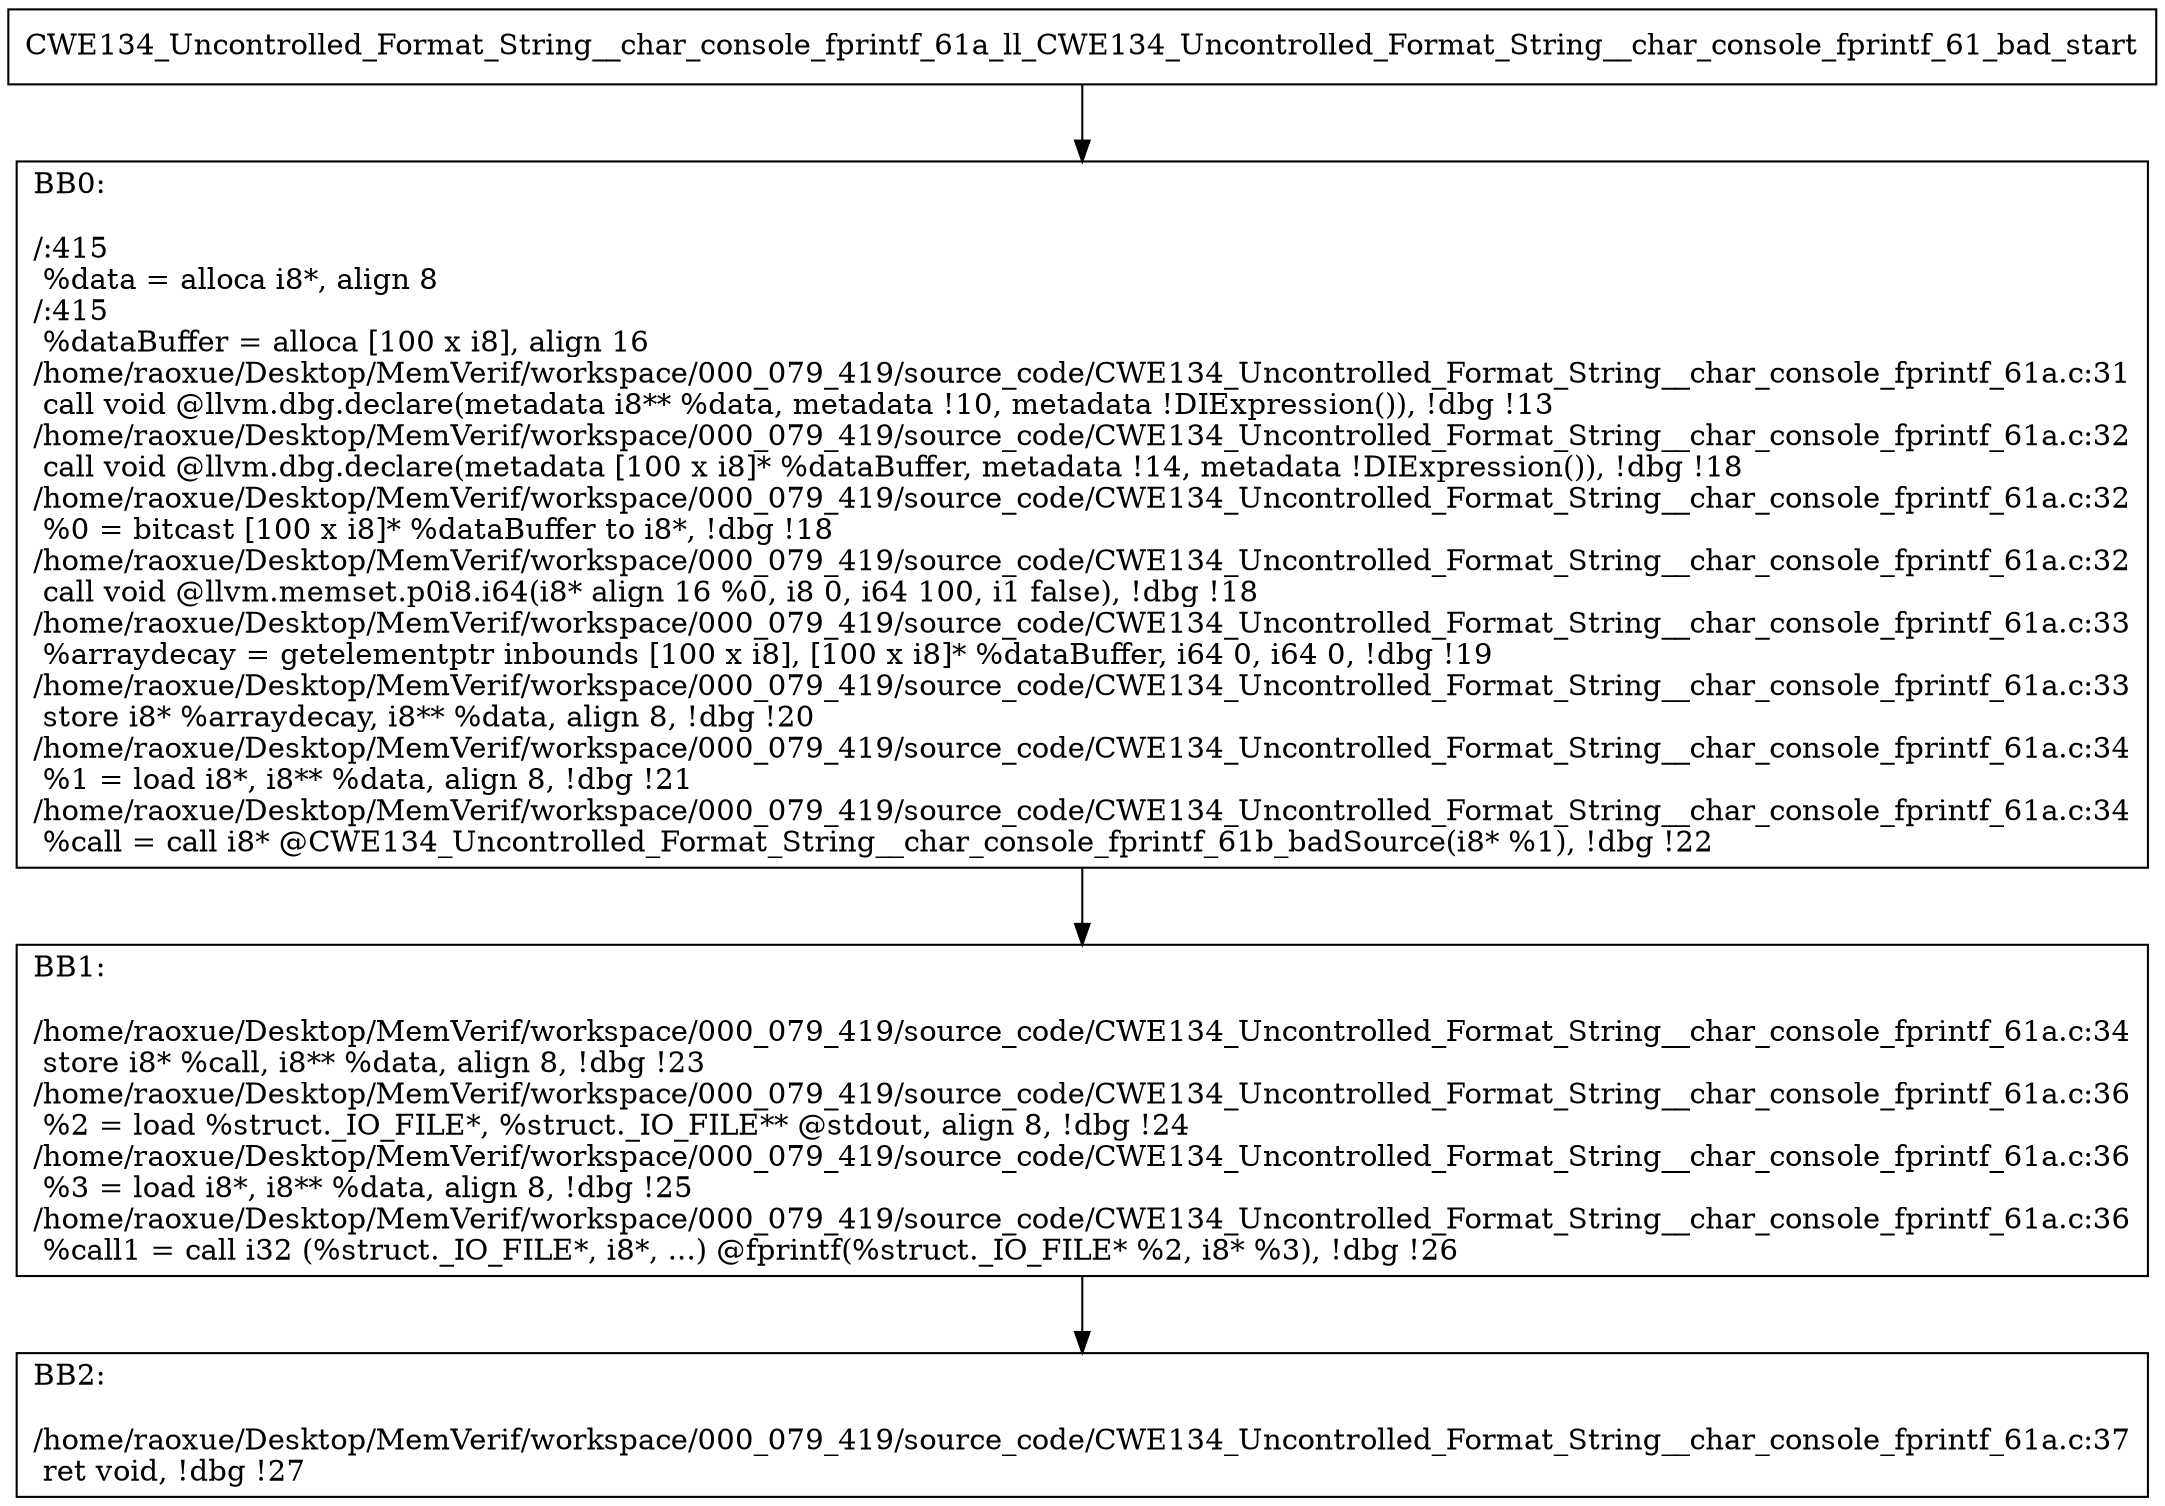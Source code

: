 digraph "CFG for'CWE134_Uncontrolled_Format_String__char_console_fprintf_61a_ll_CWE134_Uncontrolled_Format_String__char_console_fprintf_61_bad' function" {
	BBCWE134_Uncontrolled_Format_String__char_console_fprintf_61a_ll_CWE134_Uncontrolled_Format_String__char_console_fprintf_61_bad_start[shape=record,label="{CWE134_Uncontrolled_Format_String__char_console_fprintf_61a_ll_CWE134_Uncontrolled_Format_String__char_console_fprintf_61_bad_start}"];
	BBCWE134_Uncontrolled_Format_String__char_console_fprintf_61a_ll_CWE134_Uncontrolled_Format_String__char_console_fprintf_61_bad_start-> CWE134_Uncontrolled_Format_String__char_console_fprintf_61a_ll_CWE134_Uncontrolled_Format_String__char_console_fprintf_61_badBB0;
	CWE134_Uncontrolled_Format_String__char_console_fprintf_61a_ll_CWE134_Uncontrolled_Format_String__char_console_fprintf_61_badBB0 [shape=record, label="{BB0:\l\l/:415\l
  %data = alloca i8*, align 8\l
/:415\l
  %dataBuffer = alloca [100 x i8], align 16\l
/home/raoxue/Desktop/MemVerif/workspace/000_079_419/source_code/CWE134_Uncontrolled_Format_String__char_console_fprintf_61a.c:31\l
  call void @llvm.dbg.declare(metadata i8** %data, metadata !10, metadata !DIExpression()), !dbg !13\l
/home/raoxue/Desktop/MemVerif/workspace/000_079_419/source_code/CWE134_Uncontrolled_Format_String__char_console_fprintf_61a.c:32\l
  call void @llvm.dbg.declare(metadata [100 x i8]* %dataBuffer, metadata !14, metadata !DIExpression()), !dbg !18\l
/home/raoxue/Desktop/MemVerif/workspace/000_079_419/source_code/CWE134_Uncontrolled_Format_String__char_console_fprintf_61a.c:32\l
  %0 = bitcast [100 x i8]* %dataBuffer to i8*, !dbg !18\l
/home/raoxue/Desktop/MemVerif/workspace/000_079_419/source_code/CWE134_Uncontrolled_Format_String__char_console_fprintf_61a.c:32\l
  call void @llvm.memset.p0i8.i64(i8* align 16 %0, i8 0, i64 100, i1 false), !dbg !18\l
/home/raoxue/Desktop/MemVerif/workspace/000_079_419/source_code/CWE134_Uncontrolled_Format_String__char_console_fprintf_61a.c:33\l
  %arraydecay = getelementptr inbounds [100 x i8], [100 x i8]* %dataBuffer, i64 0, i64 0, !dbg !19\l
/home/raoxue/Desktop/MemVerif/workspace/000_079_419/source_code/CWE134_Uncontrolled_Format_String__char_console_fprintf_61a.c:33\l
  store i8* %arraydecay, i8** %data, align 8, !dbg !20\l
/home/raoxue/Desktop/MemVerif/workspace/000_079_419/source_code/CWE134_Uncontrolled_Format_String__char_console_fprintf_61a.c:34\l
  %1 = load i8*, i8** %data, align 8, !dbg !21\l
/home/raoxue/Desktop/MemVerif/workspace/000_079_419/source_code/CWE134_Uncontrolled_Format_String__char_console_fprintf_61a.c:34\l
  %call = call i8* @CWE134_Uncontrolled_Format_String__char_console_fprintf_61b_badSource(i8* %1), !dbg !22\l
}"];
	CWE134_Uncontrolled_Format_String__char_console_fprintf_61a_ll_CWE134_Uncontrolled_Format_String__char_console_fprintf_61_badBB0-> CWE134_Uncontrolled_Format_String__char_console_fprintf_61a_ll_CWE134_Uncontrolled_Format_String__char_console_fprintf_61_badBB1;
	CWE134_Uncontrolled_Format_String__char_console_fprintf_61a_ll_CWE134_Uncontrolled_Format_String__char_console_fprintf_61_badBB1 [shape=record, label="{BB1:\l\l/home/raoxue/Desktop/MemVerif/workspace/000_079_419/source_code/CWE134_Uncontrolled_Format_String__char_console_fprintf_61a.c:34\l
  store i8* %call, i8** %data, align 8, !dbg !23\l
/home/raoxue/Desktop/MemVerif/workspace/000_079_419/source_code/CWE134_Uncontrolled_Format_String__char_console_fprintf_61a.c:36\l
  %2 = load %struct._IO_FILE*, %struct._IO_FILE** @stdout, align 8, !dbg !24\l
/home/raoxue/Desktop/MemVerif/workspace/000_079_419/source_code/CWE134_Uncontrolled_Format_String__char_console_fprintf_61a.c:36\l
  %3 = load i8*, i8** %data, align 8, !dbg !25\l
/home/raoxue/Desktop/MemVerif/workspace/000_079_419/source_code/CWE134_Uncontrolled_Format_String__char_console_fprintf_61a.c:36\l
  %call1 = call i32 (%struct._IO_FILE*, i8*, ...) @fprintf(%struct._IO_FILE* %2, i8* %3), !dbg !26\l
}"];
	CWE134_Uncontrolled_Format_String__char_console_fprintf_61a_ll_CWE134_Uncontrolled_Format_String__char_console_fprintf_61_badBB1-> CWE134_Uncontrolled_Format_String__char_console_fprintf_61a_ll_CWE134_Uncontrolled_Format_String__char_console_fprintf_61_badBB2;
	CWE134_Uncontrolled_Format_String__char_console_fprintf_61a_ll_CWE134_Uncontrolled_Format_String__char_console_fprintf_61_badBB2 [shape=record, label="{BB2:\l\l/home/raoxue/Desktop/MemVerif/workspace/000_079_419/source_code/CWE134_Uncontrolled_Format_String__char_console_fprintf_61a.c:37\l
  ret void, !dbg !27\l
}"];
}

